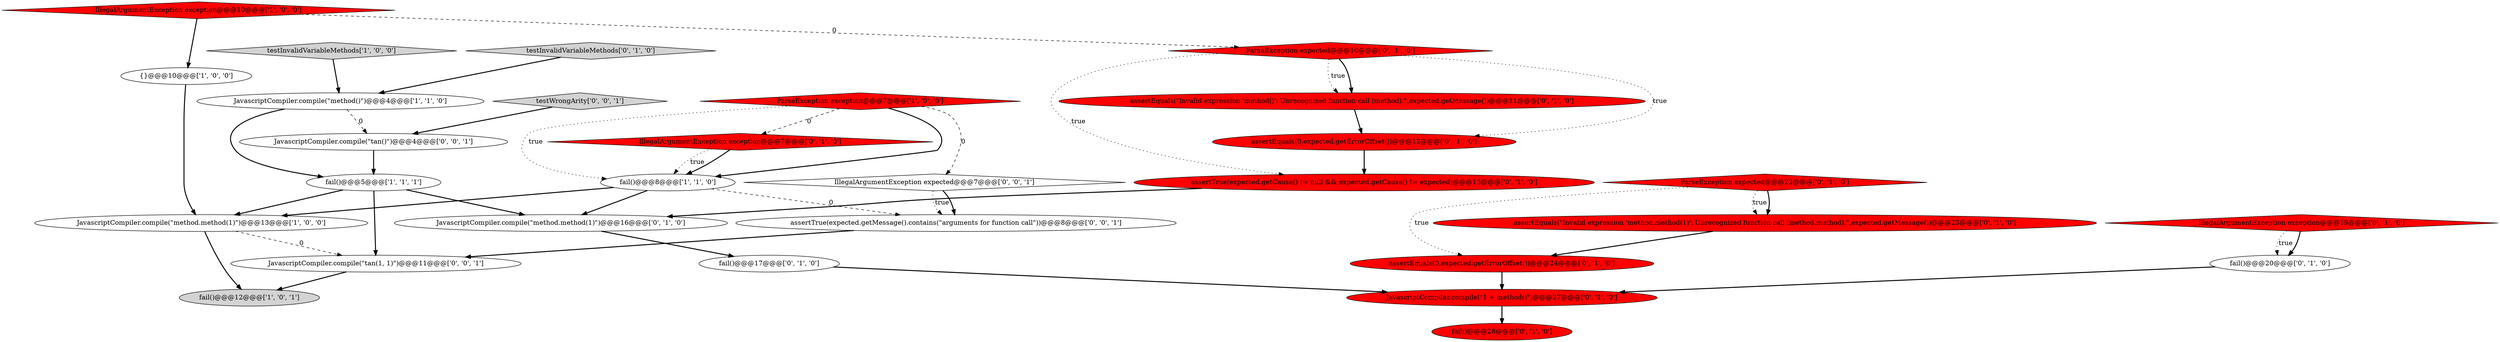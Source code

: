 digraph {
27 [style = filled, label = "testWrongArity['0', '0', '1']", fillcolor = lightgray, shape = diamond image = "AAA0AAABBB3BBB"];
26 [style = filled, label = "JavascriptCompiler.compile(\"tan()\")@@@4@@@['0', '0', '1']", fillcolor = white, shape = ellipse image = "AAA0AAABBB3BBB"];
12 [style = filled, label = "assertEquals(0,expected.getErrorOffset())@@@24@@@['0', '1', '0']", fillcolor = red, shape = ellipse image = "AAA1AAABBB2BBB"];
4 [style = filled, label = "JavascriptCompiler.compile(\"method()\")@@@4@@@['1', '1', '0']", fillcolor = white, shape = ellipse image = "AAA0AAABBB1BBB"];
1 [style = filled, label = "{}@@@10@@@['1', '0', '0']", fillcolor = white, shape = ellipse image = "AAA0AAABBB1BBB"];
16 [style = filled, label = "JavascriptCompiler.compile(\"method.method(1)\")@@@16@@@['0', '1', '0']", fillcolor = white, shape = ellipse image = "AAA0AAABBB2BBB"];
14 [style = filled, label = "IllegalArgumentException exception@@@7@@@['0', '1', '0']", fillcolor = red, shape = diamond image = "AAA1AAABBB2BBB"];
13 [style = filled, label = "JavascriptCompiler.compile(\"1 + method()\")@@@27@@@['0', '1', '0']", fillcolor = red, shape = ellipse image = "AAA1AAABBB2BBB"];
19 [style = filled, label = "testInvalidVariableMethods['0', '1', '0']", fillcolor = lightgray, shape = diamond image = "AAA0AAABBB2BBB"];
20 [style = filled, label = "assertEquals(\"Invalid expression 'method.method(1)': Unrecognized function call (method.method).\",expected.getMessage())@@@23@@@['0', '1', '0']", fillcolor = red, shape = ellipse image = "AAA1AAABBB2BBB"];
11 [style = filled, label = "fail()@@@28@@@['0', '1', '0']", fillcolor = red, shape = ellipse image = "AAA1AAABBB2BBB"];
10 [style = filled, label = "fail()@@@20@@@['0', '1', '0']", fillcolor = white, shape = ellipse image = "AAA0AAABBB2BBB"];
28 [style = filled, label = "JavascriptCompiler.compile(\"tan(1, 1)\")@@@11@@@['0', '0', '1']", fillcolor = white, shape = ellipse image = "AAA0AAABBB3BBB"];
0 [style = filled, label = "fail()@@@12@@@['1', '0', '1']", fillcolor = lightgray, shape = ellipse image = "AAA0AAABBB1BBB"];
15 [style = filled, label = "assertEquals(0,expected.getErrorOffset())@@@12@@@['0', '1', '0']", fillcolor = red, shape = ellipse image = "AAA1AAABBB2BBB"];
2 [style = filled, label = "JavascriptCompiler.compile(\"method.method(1)\")@@@13@@@['1', '0', '0']", fillcolor = white, shape = ellipse image = "AAA0AAABBB1BBB"];
5 [style = filled, label = "fail()@@@8@@@['1', '1', '0']", fillcolor = white, shape = ellipse image = "AAA0AAABBB1BBB"];
8 [style = filled, label = "testInvalidVariableMethods['1', '0', '0']", fillcolor = lightgray, shape = diamond image = "AAA0AAABBB1BBB"];
23 [style = filled, label = "ParseException expected@@@22@@@['0', '1', '0']", fillcolor = red, shape = diamond image = "AAA1AAABBB2BBB"];
24 [style = filled, label = "assertTrue(expected.getMessage().contains(\"arguments for function call\"))@@@8@@@['0', '0', '1']", fillcolor = white, shape = ellipse image = "AAA0AAABBB3BBB"];
22 [style = filled, label = "assertEquals(\"Invalid expression 'method()': Unrecognized function call (method).\",expected.getMessage())@@@11@@@['0', '1', '0']", fillcolor = red, shape = ellipse image = "AAA1AAABBB2BBB"];
7 [style = filled, label = "ParseException exception@@@7@@@['1', '0', '0']", fillcolor = red, shape = diamond image = "AAA1AAABBB1BBB"];
25 [style = filled, label = "IllegalArgumentException expected@@@7@@@['0', '0', '1']", fillcolor = white, shape = diamond image = "AAA0AAABBB3BBB"];
3 [style = filled, label = "IllegalArgumentException exception@@@10@@@['1', '0', '0']", fillcolor = red, shape = diamond image = "AAA1AAABBB1BBB"];
18 [style = filled, label = "fail()@@@17@@@['0', '1', '0']", fillcolor = white, shape = ellipse image = "AAA0AAABBB2BBB"];
6 [style = filled, label = "fail()@@@5@@@['1', '1', '1']", fillcolor = white, shape = ellipse image = "AAA0AAABBB1BBB"];
21 [style = filled, label = "ParseException expected@@@10@@@['0', '1', '0']", fillcolor = red, shape = diamond image = "AAA1AAABBB2BBB"];
9 [style = filled, label = "assertTrue(expected.getCause() != null && expected.getCause() != expected)@@@13@@@['0', '1', '0']", fillcolor = red, shape = ellipse image = "AAA1AAABBB2BBB"];
17 [style = filled, label = "IllegalArgumentException exception@@@19@@@['0', '1', '0']", fillcolor = red, shape = diamond image = "AAA1AAABBB2BBB"];
17->10 [style = bold, label=""];
24->28 [style = bold, label=""];
23->20 [style = bold, label=""];
16->18 [style = bold, label=""];
22->15 [style = bold, label=""];
3->1 [style = bold, label=""];
21->15 [style = dotted, label="true"];
3->21 [style = dashed, label="0"];
4->6 [style = bold, label=""];
7->14 [style = dashed, label="0"];
5->24 [style = dashed, label="0"];
25->24 [style = dotted, label="true"];
21->22 [style = dotted, label="true"];
4->26 [style = dashed, label="0"];
26->6 [style = bold, label=""];
13->11 [style = bold, label=""];
9->16 [style = bold, label=""];
7->5 [style = dotted, label="true"];
6->2 [style = bold, label=""];
5->16 [style = bold, label=""];
28->0 [style = bold, label=""];
12->13 [style = bold, label=""];
25->24 [style = bold, label=""];
17->10 [style = dotted, label="true"];
5->2 [style = bold, label=""];
7->5 [style = bold, label=""];
2->0 [style = bold, label=""];
23->20 [style = dotted, label="true"];
14->5 [style = dotted, label="true"];
21->9 [style = dotted, label="true"];
10->13 [style = bold, label=""];
21->22 [style = bold, label=""];
6->16 [style = bold, label=""];
15->9 [style = bold, label=""];
20->12 [style = bold, label=""];
2->28 [style = dashed, label="0"];
18->13 [style = bold, label=""];
7->25 [style = dashed, label="0"];
1->2 [style = bold, label=""];
19->4 [style = bold, label=""];
8->4 [style = bold, label=""];
23->12 [style = dotted, label="true"];
6->28 [style = bold, label=""];
14->5 [style = bold, label=""];
27->26 [style = bold, label=""];
}

